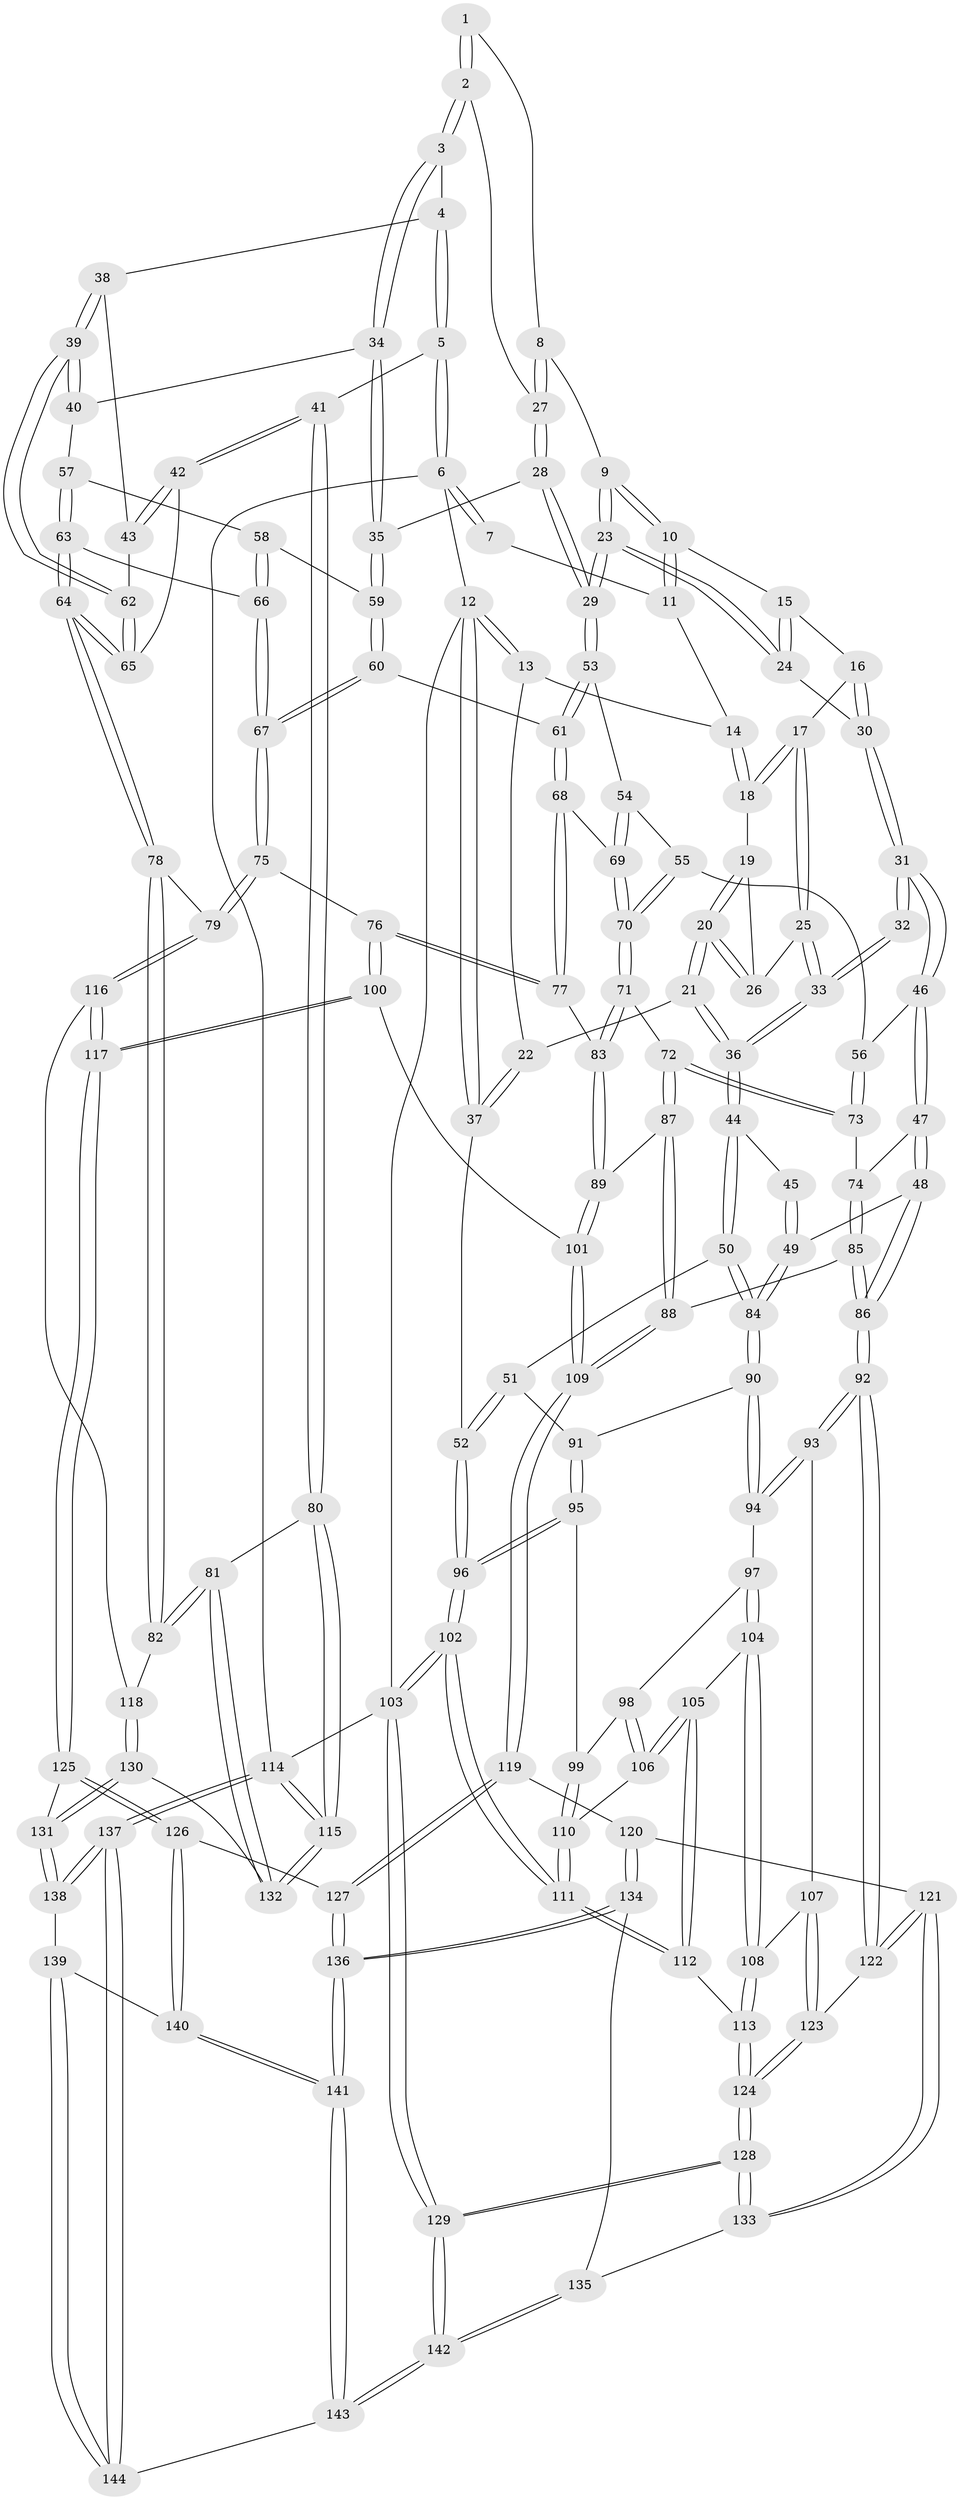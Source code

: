 // coarse degree distribution, {3: 0.6896551724137931, 4: 0.14942528735632185, 2: 0.09195402298850575, 5: 0.06896551724137931}
// Generated by graph-tools (version 1.1) at 2025/54/03/04/25 22:54:27]
// undirected, 144 vertices, 357 edges
graph export_dot {
  node [color=gray90,style=filled];
  1 [pos="+0.81210517650496+0"];
  2 [pos="+0.9567038733358152+0.1153106418319314"];
  3 [pos="+1+0.1339149092664953"];
  4 [pos="+1+0.1344321534583833"];
  5 [pos="+1+0.04243035382408807"];
  6 [pos="+1+0"];
  7 [pos="+0.8035122111330426+0"];
  8 [pos="+0.8141076091515883+0.045564935629826976"];
  9 [pos="+0.7648799727855654+0.07083651302001348"];
  10 [pos="+0.5673117989705578+0"];
  11 [pos="+0.5642900281911426+0"];
  12 [pos="+0+0"];
  13 [pos="+0+0"];
  14 [pos="+0.19874624204520702+0"];
  15 [pos="+0.56520953622184+0"];
  16 [pos="+0.4216616246119352+0.08671649991990552"];
  17 [pos="+0.38739358579818406+0.0902815008935927"];
  18 [pos="+0.22725528898857356+0"];
  19 [pos="+0.2225686236882996+0"];
  20 [pos="+0.16764334124961303+0.1551597174028709"];
  21 [pos="+0.15085340715257767+0.1932119774641558"];
  22 [pos="+0.09992205335142586+0.17791161422196947"];
  23 [pos="+0.6420210281860027+0.18309042095559921"];
  24 [pos="+0.6198615535288334+0.17113382206252029"];
  25 [pos="+0.34299428875078253+0.16784950110332839"];
  26 [pos="+0.2955104883711661+0.12118419995585929"];
  27 [pos="+0.8631031757252454+0.09135175348817043"];
  28 [pos="+0.7634568354525948+0.23606107052067968"];
  29 [pos="+0.6708641096382187+0.21798127889159385"];
  30 [pos="+0.5303954403312124+0.2015070048500461"];
  31 [pos="+0.4659253328223606+0.25397149128569624"];
  32 [pos="+0.41986688660337584+0.2315734818914307"];
  33 [pos="+0.34269940595990417+0.1844027117802417"];
  34 [pos="+0.785789124712584+0.24961560540725033"];
  35 [pos="+0.7849123024199521+0.24939015221581637"];
  36 [pos="+0.19968447243502624+0.27835271322334554"];
  37 [pos="+0+0.18181633679676712"];
  38 [pos="+0.9676964695751932+0.21175395400330904"];
  39 [pos="+0.8987214761180712+0.3032038496890214"];
  40 [pos="+0.8192883634354056+0.27266692021927286"];
  41 [pos="+1+0.3834302350199417"];
  42 [pos="+1+0.3531534285655723"];
  43 [pos="+0.9852065982787162+0.3240081387201849"];
  44 [pos="+0.19874201714441292+0.3374667624570164"];
  45 [pos="+0.36153619072729676+0.27155363919096154"];
  46 [pos="+0.4577147282307526+0.30476371571549393"];
  47 [pos="+0.3674753588465224+0.39681399419234314"];
  48 [pos="+0.3446241674563139+0.40580160758200823"];
  49 [pos="+0.2758575359396421+0.3965441443923546"];
  50 [pos="+0.19765409361462474+0.3600982623543345"];
  51 [pos="+0.004644986451033603+0.35909737348484366"];
  52 [pos="+0+0.30925890151617086"];
  53 [pos="+0.6686522743128192+0.23280454240353726"];
  54 [pos="+0.5574053572569492+0.35917622981215624"];
  55 [pos="+0.5500254780671687+0.3586258406557545"];
  56 [pos="+0.49340946124357127+0.33754993400046335"];
  57 [pos="+0.8270014942856785+0.34496778423006746"];
  58 [pos="+0.8026587231700223+0.3600385979237286"];
  59 [pos="+0.7799501783195145+0.3231710249092062"];
  60 [pos="+0.7532811044102851+0.3976555521454931"];
  61 [pos="+0.6732710415798707+0.3669507278908444"];
  62 [pos="+0.9050615647960962+0.3182327992129654"];
  63 [pos="+0.8479286824184682+0.396724890531045"];
  64 [pos="+0.9011477368050984+0.39983494348548526"];
  65 [pos="+0.9024543194043154+0.3966201666177107"];
  66 [pos="+0.8082109604488492+0.40800711129628175"];
  67 [pos="+0.7785593000250189+0.42498155259501547"];
  68 [pos="+0.6463170994689682+0.4055548121628475"];
  69 [pos="+0.6066948143197709+0.40276766841665507"];
  70 [pos="+0.5324373892449045+0.4545063365371247"];
  71 [pos="+0.5319666901564419+0.45500082029557304"];
  72 [pos="+0.5207389488563359+0.45654462226186954"];
  73 [pos="+0.5155642786600625+0.4547637283076661"];
  74 [pos="+0.4805800248078927+0.4588823412740718"];
  75 [pos="+0.7660999791483097+0.5328596734337067"];
  76 [pos="+0.6959603664561561+0.5470758023077069"];
  77 [pos="+0.6624066967484937+0.5019244659814043"];
  78 [pos="+0.9490909957346999+0.5432764503893052"];
  79 [pos="+0.8241255531270676+0.5567744768390672"];
  80 [pos="+1+0.5867527725634069"];
  81 [pos="+1+0.5892957070033416"];
  82 [pos="+1+0.5890084331551815"];
  83 [pos="+0.581486304245521+0.4915653633244404"];
  84 [pos="+0.21446837272758001+0.3896833594457974"];
  85 [pos="+0.4232683201491419+0.5929544763814963"];
  86 [pos="+0.4105979007039094+0.5948753031340507"];
  87 [pos="+0.5183532644098939+0.5640877838236357"];
  88 [pos="+0.4535016879210604+0.5972233349806639"];
  89 [pos="+0.5390192226794747+0.5642826881125722"];
  90 [pos="+0.20810888132849528+0.4131336584565414"];
  91 [pos="+0.040914132806126685+0.49297869182561416"];
  92 [pos="+0.39107277306994737+0.6116878944577133"];
  93 [pos="+0.24066821287481907+0.5780089113751702"];
  94 [pos="+0.2036499723512492+0.4869984016926282"];
  95 [pos="+0.006830792456147299+0.5419377116287668"];
  96 [pos="+0+0.5307214021980485"];
  97 [pos="+0.18655201420668457+0.49961096603398764"];
  98 [pos="+0.15405955294283294+0.5177349678767821"];
  99 [pos="+0.03200643153460611+0.5593844797387827"];
  100 [pos="+0.6553460769961055+0.609861283835991"];
  101 [pos="+0.6537276017277186+0.6106100829791284"];
  102 [pos="+0+1"];
  103 [pos="+0+1"];
  104 [pos="+0.1236024020229796+0.6071034156509926"];
  105 [pos="+0.09740712278496767+0.6152819358635848"];
  106 [pos="+0.08918009130019999+0.6051586992398104"];
  107 [pos="+0.2222320364667453+0.6218068373933276"];
  108 [pos="+0.19475431522314804+0.632296092171367"];
  109 [pos="+0.5649267324586179+0.7170189036129736"];
  110 [pos="+0.041905681873194336+0.5775531490739091"];
  111 [pos="+0.018299441561370387+0.7059933508385315"];
  112 [pos="+0.10202594541077162+0.6801753226024663"];
  113 [pos="+0.11941520664666092+0.6858947804623495"];
  114 [pos="+1+1"];
  115 [pos="+1+0.9940052757715936"];
  116 [pos="+0.8054945364583709+0.6852788387786038"];
  117 [pos="+0.7476249121383115+0.726494645384643"];
  118 [pos="+0.8763332363217892+0.7158438330712487"];
  119 [pos="+0.5563209667337432+0.7821867195280184"];
  120 [pos="+0.4299047092500629+0.7918834719450545"];
  121 [pos="+0.38896416178068294+0.774245328206864"];
  122 [pos="+0.37182589445587794+0.7224598862172518"];
  123 [pos="+0.24297468355123625+0.6999683691219653"];
  124 [pos="+0.18401736969779808+0.7916801827407081"];
  125 [pos="+0.7419613345378676+0.7614185012274226"];
  126 [pos="+0.6231983319685992+0.8457655506201945"];
  127 [pos="+0.5996797571828563+0.8299387558310677"];
  128 [pos="+0.17929470056973987+0.8652134943139005"];
  129 [pos="+0+1"];
  130 [pos="+0.8733158411635844+0.8333657758079405"];
  131 [pos="+0.8626176925501432+0.8414361758939651"];
  132 [pos="+0.9175278379092587+0.826879404195904"];
  133 [pos="+0.2869597501116912+0.8538281740773268"];
  134 [pos="+0.43232559684439137+0.9332099392386398"];
  135 [pos="+0.3599027285087709+0.9457537142950376"];
  136 [pos="+0.45328557550925763+0.9491189424490346"];
  137 [pos="+1+1"];
  138 [pos="+0.8571005184408126+0.8601224938623497"];
  139 [pos="+0.7838797697426202+0.9472847602693194"];
  140 [pos="+0.6239943309655492+0.8479256930952378"];
  141 [pos="+0.5566747593715243+1"];
  142 [pos="+0.22702024649868038+1"];
  143 [pos="+0.55980086113961+1"];
  144 [pos="+0.8070344115720072+1"];
  1 -- 2;
  1 -- 2;
  1 -- 8;
  2 -- 3;
  2 -- 3;
  2 -- 27;
  3 -- 4;
  3 -- 34;
  3 -- 34;
  4 -- 5;
  4 -- 5;
  4 -- 38;
  5 -- 6;
  5 -- 6;
  5 -- 41;
  6 -- 7;
  6 -- 7;
  6 -- 12;
  6 -- 114;
  7 -- 11;
  8 -- 9;
  8 -- 27;
  8 -- 27;
  9 -- 10;
  9 -- 10;
  9 -- 23;
  9 -- 23;
  10 -- 11;
  10 -- 11;
  10 -- 15;
  11 -- 14;
  12 -- 13;
  12 -- 13;
  12 -- 37;
  12 -- 37;
  12 -- 103;
  13 -- 14;
  13 -- 22;
  14 -- 18;
  14 -- 18;
  15 -- 16;
  15 -- 24;
  15 -- 24;
  16 -- 17;
  16 -- 30;
  16 -- 30;
  17 -- 18;
  17 -- 18;
  17 -- 25;
  17 -- 25;
  18 -- 19;
  19 -- 20;
  19 -- 20;
  19 -- 26;
  20 -- 21;
  20 -- 21;
  20 -- 26;
  20 -- 26;
  21 -- 22;
  21 -- 36;
  21 -- 36;
  22 -- 37;
  22 -- 37;
  23 -- 24;
  23 -- 24;
  23 -- 29;
  23 -- 29;
  24 -- 30;
  25 -- 26;
  25 -- 33;
  25 -- 33;
  27 -- 28;
  27 -- 28;
  28 -- 29;
  28 -- 29;
  28 -- 35;
  29 -- 53;
  29 -- 53;
  30 -- 31;
  30 -- 31;
  31 -- 32;
  31 -- 32;
  31 -- 46;
  31 -- 46;
  32 -- 33;
  32 -- 33;
  33 -- 36;
  33 -- 36;
  34 -- 35;
  34 -- 35;
  34 -- 40;
  35 -- 59;
  35 -- 59;
  36 -- 44;
  36 -- 44;
  37 -- 52;
  38 -- 39;
  38 -- 39;
  38 -- 43;
  39 -- 40;
  39 -- 40;
  39 -- 62;
  39 -- 62;
  40 -- 57;
  41 -- 42;
  41 -- 42;
  41 -- 80;
  41 -- 80;
  42 -- 43;
  42 -- 43;
  42 -- 65;
  43 -- 62;
  44 -- 45;
  44 -- 50;
  44 -- 50;
  45 -- 49;
  45 -- 49;
  46 -- 47;
  46 -- 47;
  46 -- 56;
  47 -- 48;
  47 -- 48;
  47 -- 74;
  48 -- 49;
  48 -- 86;
  48 -- 86;
  49 -- 84;
  49 -- 84;
  50 -- 51;
  50 -- 84;
  50 -- 84;
  51 -- 52;
  51 -- 52;
  51 -- 91;
  52 -- 96;
  52 -- 96;
  53 -- 54;
  53 -- 61;
  53 -- 61;
  54 -- 55;
  54 -- 69;
  54 -- 69;
  55 -- 56;
  55 -- 70;
  55 -- 70;
  56 -- 73;
  56 -- 73;
  57 -- 58;
  57 -- 63;
  57 -- 63;
  58 -- 59;
  58 -- 66;
  58 -- 66;
  59 -- 60;
  59 -- 60;
  60 -- 61;
  60 -- 67;
  60 -- 67;
  61 -- 68;
  61 -- 68;
  62 -- 65;
  62 -- 65;
  63 -- 64;
  63 -- 64;
  63 -- 66;
  64 -- 65;
  64 -- 65;
  64 -- 78;
  64 -- 78;
  66 -- 67;
  66 -- 67;
  67 -- 75;
  67 -- 75;
  68 -- 69;
  68 -- 77;
  68 -- 77;
  69 -- 70;
  69 -- 70;
  70 -- 71;
  70 -- 71;
  71 -- 72;
  71 -- 83;
  71 -- 83;
  72 -- 73;
  72 -- 73;
  72 -- 87;
  72 -- 87;
  73 -- 74;
  74 -- 85;
  74 -- 85;
  75 -- 76;
  75 -- 79;
  75 -- 79;
  76 -- 77;
  76 -- 77;
  76 -- 100;
  76 -- 100;
  77 -- 83;
  78 -- 79;
  78 -- 82;
  78 -- 82;
  79 -- 116;
  79 -- 116;
  80 -- 81;
  80 -- 115;
  80 -- 115;
  81 -- 82;
  81 -- 82;
  81 -- 132;
  81 -- 132;
  82 -- 118;
  83 -- 89;
  83 -- 89;
  84 -- 90;
  84 -- 90;
  85 -- 86;
  85 -- 86;
  85 -- 88;
  86 -- 92;
  86 -- 92;
  87 -- 88;
  87 -- 88;
  87 -- 89;
  88 -- 109;
  88 -- 109;
  89 -- 101;
  89 -- 101;
  90 -- 91;
  90 -- 94;
  90 -- 94;
  91 -- 95;
  91 -- 95;
  92 -- 93;
  92 -- 93;
  92 -- 122;
  92 -- 122;
  93 -- 94;
  93 -- 94;
  93 -- 107;
  94 -- 97;
  95 -- 96;
  95 -- 96;
  95 -- 99;
  96 -- 102;
  96 -- 102;
  97 -- 98;
  97 -- 104;
  97 -- 104;
  98 -- 99;
  98 -- 106;
  98 -- 106;
  99 -- 110;
  99 -- 110;
  100 -- 101;
  100 -- 117;
  100 -- 117;
  101 -- 109;
  101 -- 109;
  102 -- 103;
  102 -- 103;
  102 -- 111;
  102 -- 111;
  103 -- 129;
  103 -- 129;
  103 -- 114;
  104 -- 105;
  104 -- 108;
  104 -- 108;
  105 -- 106;
  105 -- 106;
  105 -- 112;
  105 -- 112;
  106 -- 110;
  107 -- 108;
  107 -- 123;
  107 -- 123;
  108 -- 113;
  108 -- 113;
  109 -- 119;
  109 -- 119;
  110 -- 111;
  110 -- 111;
  111 -- 112;
  111 -- 112;
  112 -- 113;
  113 -- 124;
  113 -- 124;
  114 -- 115;
  114 -- 115;
  114 -- 137;
  114 -- 137;
  115 -- 132;
  115 -- 132;
  116 -- 117;
  116 -- 117;
  116 -- 118;
  117 -- 125;
  117 -- 125;
  118 -- 130;
  118 -- 130;
  119 -- 120;
  119 -- 127;
  119 -- 127;
  120 -- 121;
  120 -- 134;
  120 -- 134;
  121 -- 122;
  121 -- 122;
  121 -- 133;
  121 -- 133;
  122 -- 123;
  123 -- 124;
  123 -- 124;
  124 -- 128;
  124 -- 128;
  125 -- 126;
  125 -- 126;
  125 -- 131;
  126 -- 127;
  126 -- 140;
  126 -- 140;
  127 -- 136;
  127 -- 136;
  128 -- 129;
  128 -- 129;
  128 -- 133;
  128 -- 133;
  129 -- 142;
  129 -- 142;
  130 -- 131;
  130 -- 131;
  130 -- 132;
  131 -- 138;
  131 -- 138;
  133 -- 135;
  134 -- 135;
  134 -- 136;
  134 -- 136;
  135 -- 142;
  135 -- 142;
  136 -- 141;
  136 -- 141;
  137 -- 138;
  137 -- 138;
  137 -- 144;
  137 -- 144;
  138 -- 139;
  139 -- 140;
  139 -- 144;
  139 -- 144;
  140 -- 141;
  140 -- 141;
  141 -- 143;
  141 -- 143;
  142 -- 143;
  142 -- 143;
  143 -- 144;
}
